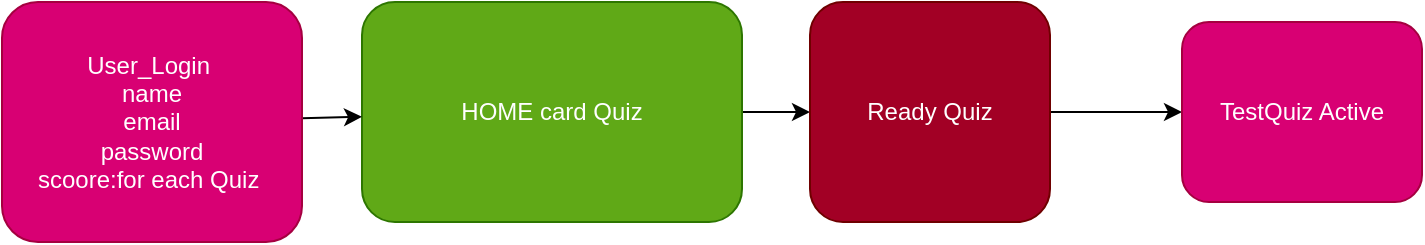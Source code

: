 <mxfile>
    <diagram id="a7aCZPyFJHwucYZpttqv" name="Page-1">
        <mxGraphModel dx="832" dy="554" grid="1" gridSize="10" guides="1" tooltips="1" connect="1" arrows="1" fold="1" page="1" pageScale="1" pageWidth="827" pageHeight="1169" math="0" shadow="0">
            <root>
                <mxCell id="0"/>
                <mxCell id="1" parent="0"/>
                <mxCell id="3" style="edgeStyle=none;html=1;" parent="1" source="2" target="4" edge="1">
                    <mxGeometry relative="1" as="geometry">
                        <mxPoint x="270" y="165" as="targetPoint"/>
                    </mxGeometry>
                </mxCell>
                <mxCell id="2" value="HOME card Quiz" style="rounded=1;whiteSpace=wrap;html=1;fillColor=#60a917;fontColor=#ffffff;strokeColor=#2D7600;" parent="1" vertex="1">
                    <mxGeometry x="190" y="110" width="190" height="110" as="geometry"/>
                </mxCell>
                <mxCell id="5" style="edgeStyle=none;html=1;exitX=1;exitY=0.5;exitDx=0;exitDy=0;" parent="1" source="4" target="6" edge="1">
                    <mxGeometry relative="1" as="geometry">
                        <mxPoint x="450" y="165" as="targetPoint"/>
                    </mxGeometry>
                </mxCell>
                <mxCell id="4" value="Ready Quiz" style="rounded=1;whiteSpace=wrap;html=1;fillColor=#a20025;fontColor=#ffffff;strokeColor=#6F0000;glass=0;" parent="1" vertex="1">
                    <mxGeometry x="414" y="110" width="120" height="110" as="geometry"/>
                </mxCell>
                <mxCell id="6" value="TestQuiz Active" style="rounded=1;whiteSpace=wrap;html=1;fillColor=#d80073;fontColor=#ffffff;strokeColor=#A50040;" parent="1" vertex="1">
                    <mxGeometry x="600" y="120" width="120" height="90" as="geometry"/>
                </mxCell>
                <mxCell id="10" value="" style="edgeStyle=none;html=1;" edge="1" parent="1" source="7" target="2">
                    <mxGeometry relative="1" as="geometry"/>
                </mxCell>
                <mxCell id="7" value="User_Login&amp;nbsp;&lt;br&gt;name&lt;br&gt;email&lt;br&gt;password&lt;br&gt;scoore:for each Quiz&amp;nbsp;" style="whiteSpace=wrap;html=1;fillColor=#d80073;strokeColor=#A50040;fontColor=#ffffff;rounded=1;" vertex="1" parent="1">
                    <mxGeometry x="10" y="110" width="150" height="120" as="geometry"/>
                </mxCell>
            </root>
        </mxGraphModel>
    </diagram>
</mxfile>